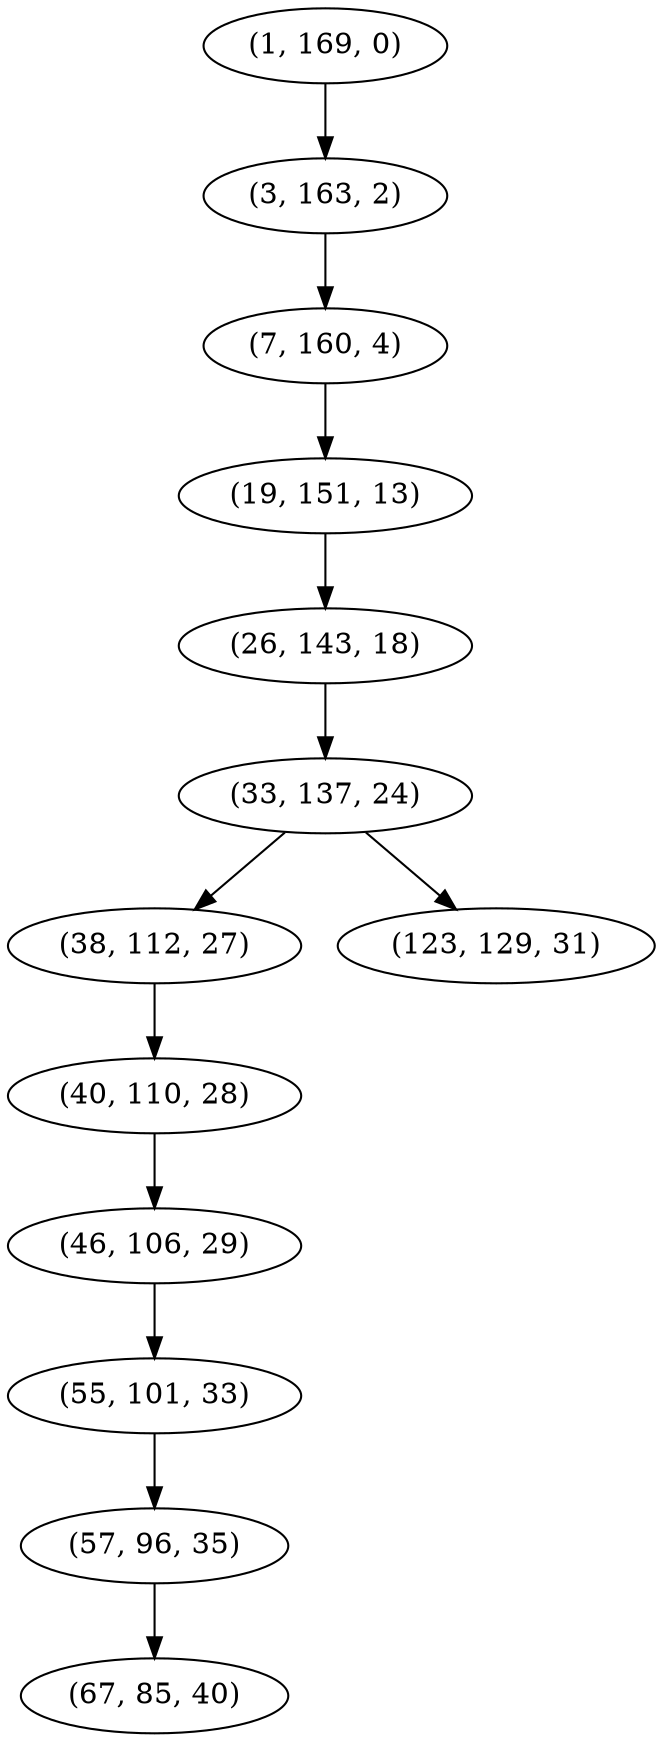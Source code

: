 digraph tree {
    "(1, 169, 0)";
    "(3, 163, 2)";
    "(7, 160, 4)";
    "(19, 151, 13)";
    "(26, 143, 18)";
    "(33, 137, 24)";
    "(38, 112, 27)";
    "(40, 110, 28)";
    "(46, 106, 29)";
    "(55, 101, 33)";
    "(57, 96, 35)";
    "(67, 85, 40)";
    "(123, 129, 31)";
    "(1, 169, 0)" -> "(3, 163, 2)";
    "(3, 163, 2)" -> "(7, 160, 4)";
    "(7, 160, 4)" -> "(19, 151, 13)";
    "(19, 151, 13)" -> "(26, 143, 18)";
    "(26, 143, 18)" -> "(33, 137, 24)";
    "(33, 137, 24)" -> "(38, 112, 27)";
    "(33, 137, 24)" -> "(123, 129, 31)";
    "(38, 112, 27)" -> "(40, 110, 28)";
    "(40, 110, 28)" -> "(46, 106, 29)";
    "(46, 106, 29)" -> "(55, 101, 33)";
    "(55, 101, 33)" -> "(57, 96, 35)";
    "(57, 96, 35)" -> "(67, 85, 40)";
}
